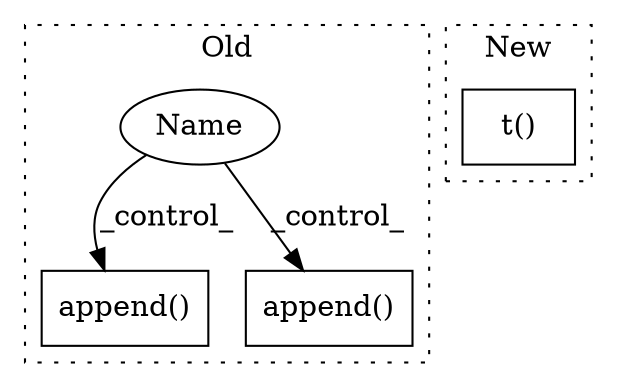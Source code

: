 digraph G {
subgraph cluster0 {
1 [label="append()" a="75" s="10606,10640" l="26,1" shape="box"];
3 [label="append()" a="75" s="10668,10702" l="26,1" shape="box"];
4 [label="Name" a="87" s="10588" l="4" shape="ellipse"];
label = "Old";
style="dotted";
}
subgraph cluster1 {
2 [label="t()" a="75" s="11637" l="12" shape="box"];
label = "New";
style="dotted";
}
4 -> 1 [label="_control_"];
4 -> 3 [label="_control_"];
}